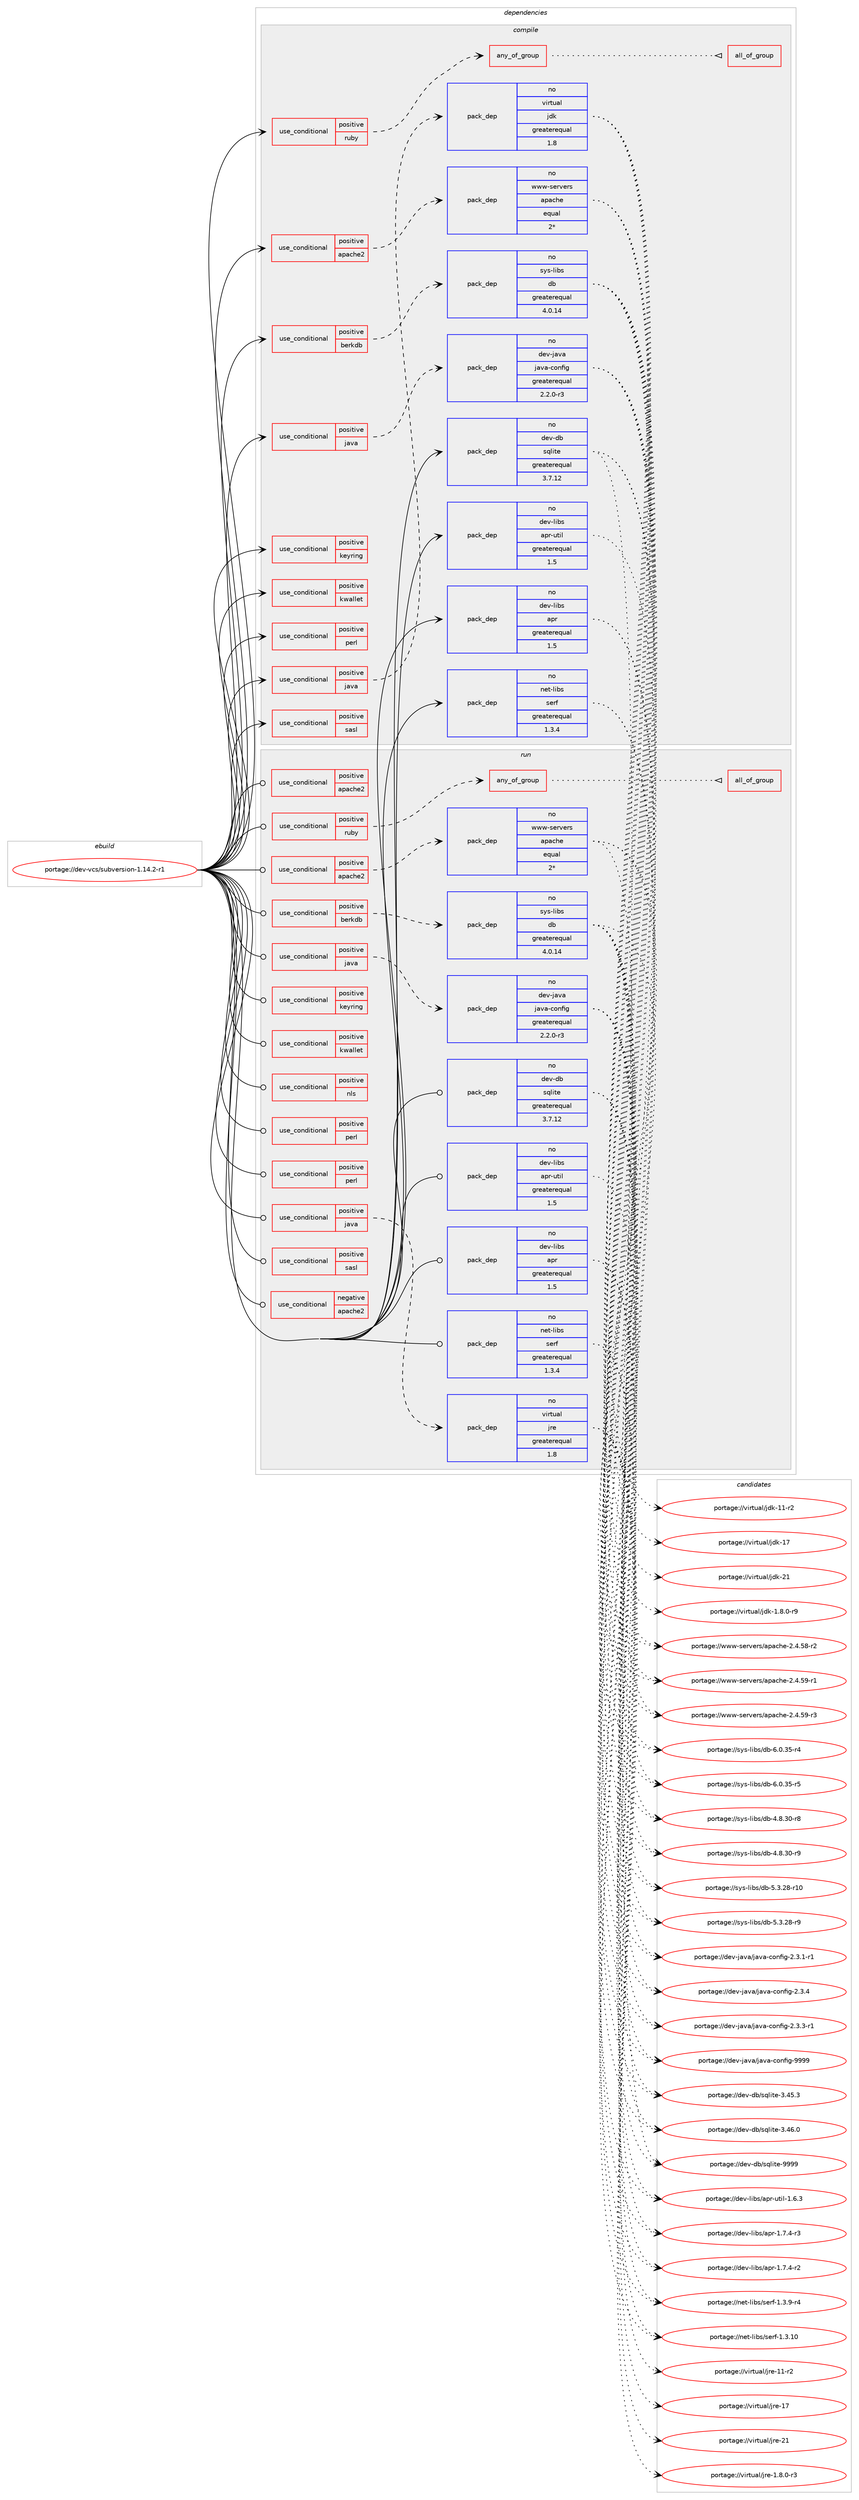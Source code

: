 digraph prolog {

# *************
# Graph options
# *************

newrank=true;
concentrate=true;
compound=true;
graph [rankdir=LR,fontname=Helvetica,fontsize=10,ranksep=1.5];#, ranksep=2.5, nodesep=0.2];
edge  [arrowhead=vee];
node  [fontname=Helvetica,fontsize=10];

# **********
# The ebuild
# **********

subgraph cluster_leftcol {
color=gray;
rank=same;
label=<<i>ebuild</i>>;
id [label="portage://dev-vcs/subversion-1.14.2-r1", color=red, width=4, href="../dev-vcs/subversion-1.14.2-r1.svg"];
}

# ****************
# The dependencies
# ****************

subgraph cluster_midcol {
color=gray;
label=<<i>dependencies</i>>;
subgraph cluster_compile {
fillcolor="#eeeeee";
style=filled;
label=<<i>compile</i>>;
subgraph cond61207 {
dependency113674 [label=<<TABLE BORDER="0" CELLBORDER="1" CELLSPACING="0" CELLPADDING="4"><TR><TD ROWSPAN="3" CELLPADDING="10">use_conditional</TD></TR><TR><TD>positive</TD></TR><TR><TD>apache2</TD></TR></TABLE>>, shape=none, color=red];
subgraph pack51023 {
dependency113675 [label=<<TABLE BORDER="0" CELLBORDER="1" CELLSPACING="0" CELLPADDING="4" WIDTH="220"><TR><TD ROWSPAN="6" CELLPADDING="30">pack_dep</TD></TR><TR><TD WIDTH="110">no</TD></TR><TR><TD>www-servers</TD></TR><TR><TD>apache</TD></TR><TR><TD>equal</TD></TR><TR><TD>2*</TD></TR></TABLE>>, shape=none, color=blue];
}
dependency113674:e -> dependency113675:w [weight=20,style="dashed",arrowhead="vee"];
}
id:e -> dependency113674:w [weight=20,style="solid",arrowhead="vee"];
subgraph cond61208 {
dependency113676 [label=<<TABLE BORDER="0" CELLBORDER="1" CELLSPACING="0" CELLPADDING="4"><TR><TD ROWSPAN="3" CELLPADDING="10">use_conditional</TD></TR><TR><TD>positive</TD></TR><TR><TD>berkdb</TD></TR></TABLE>>, shape=none, color=red];
subgraph pack51024 {
dependency113677 [label=<<TABLE BORDER="0" CELLBORDER="1" CELLSPACING="0" CELLPADDING="4" WIDTH="220"><TR><TD ROWSPAN="6" CELLPADDING="30">pack_dep</TD></TR><TR><TD WIDTH="110">no</TD></TR><TR><TD>sys-libs</TD></TR><TR><TD>db</TD></TR><TR><TD>greaterequal</TD></TR><TR><TD>4.0.14</TD></TR></TABLE>>, shape=none, color=blue];
}
dependency113676:e -> dependency113677:w [weight=20,style="dashed",arrowhead="vee"];
}
id:e -> dependency113676:w [weight=20,style="solid",arrowhead="vee"];
subgraph cond61209 {
dependency113678 [label=<<TABLE BORDER="0" CELLBORDER="1" CELLSPACING="0" CELLPADDING="4"><TR><TD ROWSPAN="3" CELLPADDING="10">use_conditional</TD></TR><TR><TD>positive</TD></TR><TR><TD>java</TD></TR></TABLE>>, shape=none, color=red];
subgraph pack51025 {
dependency113679 [label=<<TABLE BORDER="0" CELLBORDER="1" CELLSPACING="0" CELLPADDING="4" WIDTH="220"><TR><TD ROWSPAN="6" CELLPADDING="30">pack_dep</TD></TR><TR><TD WIDTH="110">no</TD></TR><TR><TD>dev-java</TD></TR><TR><TD>java-config</TD></TR><TR><TD>greaterequal</TD></TR><TR><TD>2.2.0-r3</TD></TR></TABLE>>, shape=none, color=blue];
}
dependency113678:e -> dependency113679:w [weight=20,style="dashed",arrowhead="vee"];
}
id:e -> dependency113678:w [weight=20,style="solid",arrowhead="vee"];
subgraph cond61210 {
dependency113680 [label=<<TABLE BORDER="0" CELLBORDER="1" CELLSPACING="0" CELLPADDING="4"><TR><TD ROWSPAN="3" CELLPADDING="10">use_conditional</TD></TR><TR><TD>positive</TD></TR><TR><TD>java</TD></TR></TABLE>>, shape=none, color=red];
subgraph pack51026 {
dependency113681 [label=<<TABLE BORDER="0" CELLBORDER="1" CELLSPACING="0" CELLPADDING="4" WIDTH="220"><TR><TD ROWSPAN="6" CELLPADDING="30">pack_dep</TD></TR><TR><TD WIDTH="110">no</TD></TR><TR><TD>virtual</TD></TR><TR><TD>jdk</TD></TR><TR><TD>greaterequal</TD></TR><TR><TD>1.8</TD></TR></TABLE>>, shape=none, color=blue];
}
dependency113680:e -> dependency113681:w [weight=20,style="dashed",arrowhead="vee"];
}
id:e -> dependency113680:w [weight=20,style="solid",arrowhead="vee"];
subgraph cond61211 {
dependency113682 [label=<<TABLE BORDER="0" CELLBORDER="1" CELLSPACING="0" CELLPADDING="4"><TR><TD ROWSPAN="3" CELLPADDING="10">use_conditional</TD></TR><TR><TD>positive</TD></TR><TR><TD>keyring</TD></TR></TABLE>>, shape=none, color=red];
# *** BEGIN UNKNOWN DEPENDENCY TYPE (TODO) ***
# dependency113682 -> package_dependency(portage://dev-vcs/subversion-1.14.2-r1,install,no,dev-libs,glib,none,[,,],[slot(2)],[])
# *** END UNKNOWN DEPENDENCY TYPE (TODO) ***

# *** BEGIN UNKNOWN DEPENDENCY TYPE (TODO) ***
# dependency113682 -> package_dependency(portage://dev-vcs/subversion-1.14.2-r1,install,no,app-crypt,libsecret,none,[,,],[],[])
# *** END UNKNOWN DEPENDENCY TYPE (TODO) ***

# *** BEGIN UNKNOWN DEPENDENCY TYPE (TODO) ***
# dependency113682 -> package_dependency(portage://dev-vcs/subversion-1.14.2-r1,install,no,sys-apps,dbus,none,[,,],[],[])
# *** END UNKNOWN DEPENDENCY TYPE (TODO) ***

}
id:e -> dependency113682:w [weight=20,style="solid",arrowhead="vee"];
subgraph cond61212 {
dependency113683 [label=<<TABLE BORDER="0" CELLBORDER="1" CELLSPACING="0" CELLPADDING="4"><TR><TD ROWSPAN="3" CELLPADDING="10">use_conditional</TD></TR><TR><TD>positive</TD></TR><TR><TD>kwallet</TD></TR></TABLE>>, shape=none, color=red];
# *** BEGIN UNKNOWN DEPENDENCY TYPE (TODO) ***
# dependency113683 -> package_dependency(portage://dev-vcs/subversion-1.14.2-r1,install,no,dev-qt,qtcore,none,[,,],[slot(5)],[])
# *** END UNKNOWN DEPENDENCY TYPE (TODO) ***

# *** BEGIN UNKNOWN DEPENDENCY TYPE (TODO) ***
# dependency113683 -> package_dependency(portage://dev-vcs/subversion-1.14.2-r1,install,no,dev-qt,qtdbus,none,[,,],[slot(5)],[])
# *** END UNKNOWN DEPENDENCY TYPE (TODO) ***

# *** BEGIN UNKNOWN DEPENDENCY TYPE (TODO) ***
# dependency113683 -> package_dependency(portage://dev-vcs/subversion-1.14.2-r1,install,no,dev-qt,qtgui,none,[,,],[slot(5)],[])
# *** END UNKNOWN DEPENDENCY TYPE (TODO) ***

# *** BEGIN UNKNOWN DEPENDENCY TYPE (TODO) ***
# dependency113683 -> package_dependency(portage://dev-vcs/subversion-1.14.2-r1,install,no,kde-frameworks,kcoreaddons,none,[,,],[slot(5)],[])
# *** END UNKNOWN DEPENDENCY TYPE (TODO) ***

# *** BEGIN UNKNOWN DEPENDENCY TYPE (TODO) ***
# dependency113683 -> package_dependency(portage://dev-vcs/subversion-1.14.2-r1,install,no,kde-frameworks,ki18n,none,[,,],[slot(5)],[])
# *** END UNKNOWN DEPENDENCY TYPE (TODO) ***

# *** BEGIN UNKNOWN DEPENDENCY TYPE (TODO) ***
# dependency113683 -> package_dependency(portage://dev-vcs/subversion-1.14.2-r1,install,no,kde-frameworks,kwallet,none,[,,],[slot(5)],[])
# *** END UNKNOWN DEPENDENCY TYPE (TODO) ***

# *** BEGIN UNKNOWN DEPENDENCY TYPE (TODO) ***
# dependency113683 -> package_dependency(portage://dev-vcs/subversion-1.14.2-r1,install,no,sys-apps,dbus,none,[,,],[],[])
# *** END UNKNOWN DEPENDENCY TYPE (TODO) ***

}
id:e -> dependency113683:w [weight=20,style="solid",arrowhead="vee"];
subgraph cond61213 {
dependency113684 [label=<<TABLE BORDER="0" CELLBORDER="1" CELLSPACING="0" CELLPADDING="4"><TR><TD ROWSPAN="3" CELLPADDING="10">use_conditional</TD></TR><TR><TD>positive</TD></TR><TR><TD>perl</TD></TR></TABLE>>, shape=none, color=red];
# *** BEGIN UNKNOWN DEPENDENCY TYPE (TODO) ***
# dependency113684 -> package_dependency(portage://dev-vcs/subversion-1.14.2-r1,install,no,dev-lang,perl,none,[,,],any_same_slot,[])
# *** END UNKNOWN DEPENDENCY TYPE (TODO) ***

}
id:e -> dependency113684:w [weight=20,style="solid",arrowhead="vee"];
subgraph cond61214 {
dependency113685 [label=<<TABLE BORDER="0" CELLBORDER="1" CELLSPACING="0" CELLPADDING="4"><TR><TD ROWSPAN="3" CELLPADDING="10">use_conditional</TD></TR><TR><TD>positive</TD></TR><TR><TD>ruby</TD></TR></TABLE>>, shape=none, color=red];
subgraph any1298 {
dependency113686 [label=<<TABLE BORDER="0" CELLBORDER="1" CELLSPACING="0" CELLPADDING="4"><TR><TD CELLPADDING="10">any_of_group</TD></TR></TABLE>>, shape=none, color=red];subgraph all149 {
dependency113687 [label=<<TABLE BORDER="0" CELLBORDER="1" CELLSPACING="0" CELLPADDING="4"><TR><TD CELLPADDING="10">all_of_group</TD></TR></TABLE>>, shape=none, color=red];# *** BEGIN UNKNOWN DEPENDENCY TYPE (TODO) ***
# dependency113687 -> package_dependency(portage://dev-vcs/subversion-1.14.2-r1,install,no,dev-lang,ruby,none,[,,],[slot(3.1)],[])
# *** END UNKNOWN DEPENDENCY TYPE (TODO) ***

# *** BEGIN UNKNOWN DEPENDENCY TYPE (TODO) ***
# dependency113687 -> package_dependency(portage://dev-vcs/subversion-1.14.2-r1,install,no,virtual,rubygems,none,[,,],[],[use(enable(ruby_targets_ruby31),negative)])
# *** END UNKNOWN DEPENDENCY TYPE (TODO) ***

}
dependency113686:e -> dependency113687:w [weight=20,style="dotted",arrowhead="oinv"];
}
dependency113685:e -> dependency113686:w [weight=20,style="dashed",arrowhead="vee"];
}
id:e -> dependency113685:w [weight=20,style="solid",arrowhead="vee"];
subgraph cond61215 {
dependency113688 [label=<<TABLE BORDER="0" CELLBORDER="1" CELLSPACING="0" CELLPADDING="4"><TR><TD ROWSPAN="3" CELLPADDING="10">use_conditional</TD></TR><TR><TD>positive</TD></TR><TR><TD>sasl</TD></TR></TABLE>>, shape=none, color=red];
# *** BEGIN UNKNOWN DEPENDENCY TYPE (TODO) ***
# dependency113688 -> package_dependency(portage://dev-vcs/subversion-1.14.2-r1,install,no,dev-libs,cyrus-sasl,none,[,,],[],[])
# *** END UNKNOWN DEPENDENCY TYPE (TODO) ***

}
id:e -> dependency113688:w [weight=20,style="solid",arrowhead="vee"];
# *** BEGIN UNKNOWN DEPENDENCY TYPE (TODO) ***
# id -> package_dependency(portage://dev-vcs/subversion-1.14.2-r1,install,no,app-arch,bzip2,none,[,,],[],[])
# *** END UNKNOWN DEPENDENCY TYPE (TODO) ***

# *** BEGIN UNKNOWN DEPENDENCY TYPE (TODO) ***
# id -> package_dependency(portage://dev-vcs/subversion-1.14.2-r1,install,no,app-arch,lz4,none,[,,],[],[])
# *** END UNKNOWN DEPENDENCY TYPE (TODO) ***

subgraph pack51027 {
dependency113689 [label=<<TABLE BORDER="0" CELLBORDER="1" CELLSPACING="0" CELLPADDING="4" WIDTH="220"><TR><TD ROWSPAN="6" CELLPADDING="30">pack_dep</TD></TR><TR><TD WIDTH="110">no</TD></TR><TR><TD>dev-db</TD></TR><TR><TD>sqlite</TD></TR><TR><TD>greaterequal</TD></TR><TR><TD>3.7.12</TD></TR></TABLE>>, shape=none, color=blue];
}
id:e -> dependency113689:w [weight=20,style="solid",arrowhead="vee"];
subgraph pack51028 {
dependency113690 [label=<<TABLE BORDER="0" CELLBORDER="1" CELLSPACING="0" CELLPADDING="4" WIDTH="220"><TR><TD ROWSPAN="6" CELLPADDING="30">pack_dep</TD></TR><TR><TD WIDTH="110">no</TD></TR><TR><TD>dev-libs</TD></TR><TR><TD>apr</TD></TR><TR><TD>greaterequal</TD></TR><TR><TD>1.5</TD></TR></TABLE>>, shape=none, color=blue];
}
id:e -> dependency113690:w [weight=20,style="solid",arrowhead="vee"];
subgraph pack51029 {
dependency113691 [label=<<TABLE BORDER="0" CELLBORDER="1" CELLSPACING="0" CELLPADDING="4" WIDTH="220"><TR><TD ROWSPAN="6" CELLPADDING="30">pack_dep</TD></TR><TR><TD WIDTH="110">no</TD></TR><TR><TD>dev-libs</TD></TR><TR><TD>apr-util</TD></TR><TR><TD>greaterequal</TD></TR><TR><TD>1.5</TD></TR></TABLE>>, shape=none, color=blue];
}
id:e -> dependency113691:w [weight=20,style="solid",arrowhead="vee"];
# *** BEGIN UNKNOWN DEPENDENCY TYPE (TODO) ***
# id -> package_dependency(portage://dev-vcs/subversion-1.14.2-r1,install,no,dev-libs,expat,none,[,,],[],[])
# *** END UNKNOWN DEPENDENCY TYPE (TODO) ***

# *** BEGIN UNKNOWN DEPENDENCY TYPE (TODO) ***
# id -> package_dependency(portage://dev-vcs/subversion-1.14.2-r1,install,no,dev-libs,libutf8proc,none,[,,],any_same_slot,[])
# *** END UNKNOWN DEPENDENCY TYPE (TODO) ***

subgraph pack51030 {
dependency113692 [label=<<TABLE BORDER="0" CELLBORDER="1" CELLSPACING="0" CELLPADDING="4" WIDTH="220"><TR><TD ROWSPAN="6" CELLPADDING="30">pack_dep</TD></TR><TR><TD WIDTH="110">no</TD></TR><TR><TD>net-libs</TD></TR><TR><TD>serf</TD></TR><TR><TD>greaterequal</TD></TR><TR><TD>1.3.4</TD></TR></TABLE>>, shape=none, color=blue];
}
id:e -> dependency113692:w [weight=20,style="solid",arrowhead="vee"];
# *** BEGIN UNKNOWN DEPENDENCY TYPE (TODO) ***
# id -> package_dependency(portage://dev-vcs/subversion-1.14.2-r1,install,no,sys-apps,file,none,[,,],[],[])
# *** END UNKNOWN DEPENDENCY TYPE (TODO) ***

# *** BEGIN UNKNOWN DEPENDENCY TYPE (TODO) ***
# id -> package_dependency(portage://dev-vcs/subversion-1.14.2-r1,install,no,sys-libs,zlib,none,[,,],[],[])
# *** END UNKNOWN DEPENDENCY TYPE (TODO) ***

}
subgraph cluster_compileandrun {
fillcolor="#eeeeee";
style=filled;
label=<<i>compile and run</i>>;
}
subgraph cluster_run {
fillcolor="#eeeeee";
style=filled;
label=<<i>run</i>>;
subgraph cond61216 {
dependency113693 [label=<<TABLE BORDER="0" CELLBORDER="1" CELLSPACING="0" CELLPADDING="4"><TR><TD ROWSPAN="3" CELLPADDING="10">use_conditional</TD></TR><TR><TD>negative</TD></TR><TR><TD>apache2</TD></TR></TABLE>>, shape=none, color=red];
# *** BEGIN UNKNOWN DEPENDENCY TYPE (TODO) ***
# dependency113693 -> package_dependency(portage://dev-vcs/subversion-1.14.2-r1,run,no,acct-group,svnusers,none,[,,],[],[])
# *** END UNKNOWN DEPENDENCY TYPE (TODO) ***

# *** BEGIN UNKNOWN DEPENDENCY TYPE (TODO) ***
# dependency113693 -> package_dependency(portage://dev-vcs/subversion-1.14.2-r1,run,no,acct-user,svn,none,[,,],[],[])
# *** END UNKNOWN DEPENDENCY TYPE (TODO) ***

}
id:e -> dependency113693:w [weight=20,style="solid",arrowhead="odot"];
subgraph cond61217 {
dependency113694 [label=<<TABLE BORDER="0" CELLBORDER="1" CELLSPACING="0" CELLPADDING="4"><TR><TD ROWSPAN="3" CELLPADDING="10">use_conditional</TD></TR><TR><TD>positive</TD></TR><TR><TD>apache2</TD></TR></TABLE>>, shape=none, color=red];
# *** BEGIN UNKNOWN DEPENDENCY TYPE (TODO) ***
# dependency113694 -> package_dependency(portage://dev-vcs/subversion-1.14.2-r1,run,no,acct-group,apache,none,[,,],[],[])
# *** END UNKNOWN DEPENDENCY TYPE (TODO) ***

# *** BEGIN UNKNOWN DEPENDENCY TYPE (TODO) ***
# dependency113694 -> package_dependency(portage://dev-vcs/subversion-1.14.2-r1,run,no,acct-user,apache,none,[,,],[],[])
# *** END UNKNOWN DEPENDENCY TYPE (TODO) ***

# *** BEGIN UNKNOWN DEPENDENCY TYPE (TODO) ***
# dependency113694 -> package_dependency(portage://dev-vcs/subversion-1.14.2-r1,run,no,www-servers,apache,none,[,,],[],[use(enable(apache2_modules_dav),none)])
# *** END UNKNOWN DEPENDENCY TYPE (TODO) ***

}
id:e -> dependency113694:w [weight=20,style="solid",arrowhead="odot"];
subgraph cond61218 {
dependency113695 [label=<<TABLE BORDER="0" CELLBORDER="1" CELLSPACING="0" CELLPADDING="4"><TR><TD ROWSPAN="3" CELLPADDING="10">use_conditional</TD></TR><TR><TD>positive</TD></TR><TR><TD>apache2</TD></TR></TABLE>>, shape=none, color=red];
subgraph pack51031 {
dependency113696 [label=<<TABLE BORDER="0" CELLBORDER="1" CELLSPACING="0" CELLPADDING="4" WIDTH="220"><TR><TD ROWSPAN="6" CELLPADDING="30">pack_dep</TD></TR><TR><TD WIDTH="110">no</TD></TR><TR><TD>www-servers</TD></TR><TR><TD>apache</TD></TR><TR><TD>equal</TD></TR><TR><TD>2*</TD></TR></TABLE>>, shape=none, color=blue];
}
dependency113695:e -> dependency113696:w [weight=20,style="dashed",arrowhead="vee"];
}
id:e -> dependency113695:w [weight=20,style="solid",arrowhead="odot"];
subgraph cond61219 {
dependency113697 [label=<<TABLE BORDER="0" CELLBORDER="1" CELLSPACING="0" CELLPADDING="4"><TR><TD ROWSPAN="3" CELLPADDING="10">use_conditional</TD></TR><TR><TD>positive</TD></TR><TR><TD>berkdb</TD></TR></TABLE>>, shape=none, color=red];
subgraph pack51032 {
dependency113698 [label=<<TABLE BORDER="0" CELLBORDER="1" CELLSPACING="0" CELLPADDING="4" WIDTH="220"><TR><TD ROWSPAN="6" CELLPADDING="30">pack_dep</TD></TR><TR><TD WIDTH="110">no</TD></TR><TR><TD>sys-libs</TD></TR><TR><TD>db</TD></TR><TR><TD>greaterequal</TD></TR><TR><TD>4.0.14</TD></TR></TABLE>>, shape=none, color=blue];
}
dependency113697:e -> dependency113698:w [weight=20,style="dashed",arrowhead="vee"];
}
id:e -> dependency113697:w [weight=20,style="solid",arrowhead="odot"];
subgraph cond61220 {
dependency113699 [label=<<TABLE BORDER="0" CELLBORDER="1" CELLSPACING="0" CELLPADDING="4"><TR><TD ROWSPAN="3" CELLPADDING="10">use_conditional</TD></TR><TR><TD>positive</TD></TR><TR><TD>java</TD></TR></TABLE>>, shape=none, color=red];
subgraph pack51033 {
dependency113700 [label=<<TABLE BORDER="0" CELLBORDER="1" CELLSPACING="0" CELLPADDING="4" WIDTH="220"><TR><TD ROWSPAN="6" CELLPADDING="30">pack_dep</TD></TR><TR><TD WIDTH="110">no</TD></TR><TR><TD>dev-java</TD></TR><TR><TD>java-config</TD></TR><TR><TD>greaterequal</TD></TR><TR><TD>2.2.0-r3</TD></TR></TABLE>>, shape=none, color=blue];
}
dependency113699:e -> dependency113700:w [weight=20,style="dashed",arrowhead="vee"];
}
id:e -> dependency113699:w [weight=20,style="solid",arrowhead="odot"];
subgraph cond61221 {
dependency113701 [label=<<TABLE BORDER="0" CELLBORDER="1" CELLSPACING="0" CELLPADDING="4"><TR><TD ROWSPAN="3" CELLPADDING="10">use_conditional</TD></TR><TR><TD>positive</TD></TR><TR><TD>java</TD></TR></TABLE>>, shape=none, color=red];
subgraph pack51034 {
dependency113702 [label=<<TABLE BORDER="0" CELLBORDER="1" CELLSPACING="0" CELLPADDING="4" WIDTH="220"><TR><TD ROWSPAN="6" CELLPADDING="30">pack_dep</TD></TR><TR><TD WIDTH="110">no</TD></TR><TR><TD>virtual</TD></TR><TR><TD>jre</TD></TR><TR><TD>greaterequal</TD></TR><TR><TD>1.8</TD></TR></TABLE>>, shape=none, color=blue];
}
dependency113701:e -> dependency113702:w [weight=20,style="dashed",arrowhead="vee"];
}
id:e -> dependency113701:w [weight=20,style="solid",arrowhead="odot"];
subgraph cond61222 {
dependency113703 [label=<<TABLE BORDER="0" CELLBORDER="1" CELLSPACING="0" CELLPADDING="4"><TR><TD ROWSPAN="3" CELLPADDING="10">use_conditional</TD></TR><TR><TD>positive</TD></TR><TR><TD>keyring</TD></TR></TABLE>>, shape=none, color=red];
# *** BEGIN UNKNOWN DEPENDENCY TYPE (TODO) ***
# dependency113703 -> package_dependency(portage://dev-vcs/subversion-1.14.2-r1,run,no,dev-libs,glib,none,[,,],[slot(2)],[])
# *** END UNKNOWN DEPENDENCY TYPE (TODO) ***

# *** BEGIN UNKNOWN DEPENDENCY TYPE (TODO) ***
# dependency113703 -> package_dependency(portage://dev-vcs/subversion-1.14.2-r1,run,no,app-crypt,libsecret,none,[,,],[],[])
# *** END UNKNOWN DEPENDENCY TYPE (TODO) ***

# *** BEGIN UNKNOWN DEPENDENCY TYPE (TODO) ***
# dependency113703 -> package_dependency(portage://dev-vcs/subversion-1.14.2-r1,run,no,sys-apps,dbus,none,[,,],[],[])
# *** END UNKNOWN DEPENDENCY TYPE (TODO) ***

}
id:e -> dependency113703:w [weight=20,style="solid",arrowhead="odot"];
subgraph cond61223 {
dependency113704 [label=<<TABLE BORDER="0" CELLBORDER="1" CELLSPACING="0" CELLPADDING="4"><TR><TD ROWSPAN="3" CELLPADDING="10">use_conditional</TD></TR><TR><TD>positive</TD></TR><TR><TD>kwallet</TD></TR></TABLE>>, shape=none, color=red];
# *** BEGIN UNKNOWN DEPENDENCY TYPE (TODO) ***
# dependency113704 -> package_dependency(portage://dev-vcs/subversion-1.14.2-r1,run,no,dev-qt,qtcore,none,[,,],[slot(5)],[])
# *** END UNKNOWN DEPENDENCY TYPE (TODO) ***

# *** BEGIN UNKNOWN DEPENDENCY TYPE (TODO) ***
# dependency113704 -> package_dependency(portage://dev-vcs/subversion-1.14.2-r1,run,no,dev-qt,qtdbus,none,[,,],[slot(5)],[])
# *** END UNKNOWN DEPENDENCY TYPE (TODO) ***

# *** BEGIN UNKNOWN DEPENDENCY TYPE (TODO) ***
# dependency113704 -> package_dependency(portage://dev-vcs/subversion-1.14.2-r1,run,no,dev-qt,qtgui,none,[,,],[slot(5)],[])
# *** END UNKNOWN DEPENDENCY TYPE (TODO) ***

# *** BEGIN UNKNOWN DEPENDENCY TYPE (TODO) ***
# dependency113704 -> package_dependency(portage://dev-vcs/subversion-1.14.2-r1,run,no,kde-frameworks,kcoreaddons,none,[,,],[slot(5)],[])
# *** END UNKNOWN DEPENDENCY TYPE (TODO) ***

# *** BEGIN UNKNOWN DEPENDENCY TYPE (TODO) ***
# dependency113704 -> package_dependency(portage://dev-vcs/subversion-1.14.2-r1,run,no,kde-frameworks,ki18n,none,[,,],[slot(5)],[])
# *** END UNKNOWN DEPENDENCY TYPE (TODO) ***

# *** BEGIN UNKNOWN DEPENDENCY TYPE (TODO) ***
# dependency113704 -> package_dependency(portage://dev-vcs/subversion-1.14.2-r1,run,no,kde-frameworks,kwallet,none,[,,],[slot(5)],[])
# *** END UNKNOWN DEPENDENCY TYPE (TODO) ***

# *** BEGIN UNKNOWN DEPENDENCY TYPE (TODO) ***
# dependency113704 -> package_dependency(portage://dev-vcs/subversion-1.14.2-r1,run,no,sys-apps,dbus,none,[,,],[],[])
# *** END UNKNOWN DEPENDENCY TYPE (TODO) ***

}
id:e -> dependency113704:w [weight=20,style="solid",arrowhead="odot"];
subgraph cond61224 {
dependency113705 [label=<<TABLE BORDER="0" CELLBORDER="1" CELLSPACING="0" CELLPADDING="4"><TR><TD ROWSPAN="3" CELLPADDING="10">use_conditional</TD></TR><TR><TD>positive</TD></TR><TR><TD>nls</TD></TR></TABLE>>, shape=none, color=red];
# *** BEGIN UNKNOWN DEPENDENCY TYPE (TODO) ***
# dependency113705 -> package_dependency(portage://dev-vcs/subversion-1.14.2-r1,run,no,virtual,libintl,none,[,,],[],[])
# *** END UNKNOWN DEPENDENCY TYPE (TODO) ***

}
id:e -> dependency113705:w [weight=20,style="solid",arrowhead="odot"];
subgraph cond61225 {
dependency113706 [label=<<TABLE BORDER="0" CELLBORDER="1" CELLSPACING="0" CELLPADDING="4"><TR><TD ROWSPAN="3" CELLPADDING="10">use_conditional</TD></TR><TR><TD>positive</TD></TR><TR><TD>perl</TD></TR></TABLE>>, shape=none, color=red];
# *** BEGIN UNKNOWN DEPENDENCY TYPE (TODO) ***
# dependency113706 -> package_dependency(portage://dev-vcs/subversion-1.14.2-r1,run,no,dev-lang,perl,none,[,,],any_same_slot,[])
# *** END UNKNOWN DEPENDENCY TYPE (TODO) ***

}
id:e -> dependency113706:w [weight=20,style="solid",arrowhead="odot"];
subgraph cond61226 {
dependency113707 [label=<<TABLE BORDER="0" CELLBORDER="1" CELLSPACING="0" CELLPADDING="4"><TR><TD ROWSPAN="3" CELLPADDING="10">use_conditional</TD></TR><TR><TD>positive</TD></TR><TR><TD>perl</TD></TR></TABLE>>, shape=none, color=red];
# *** BEGIN UNKNOWN DEPENDENCY TYPE (TODO) ***
# dependency113707 -> package_dependency(portage://dev-vcs/subversion-1.14.2-r1,run,no,dev-perl,URI,none,[,,],[],[])
# *** END UNKNOWN DEPENDENCY TYPE (TODO) ***

}
id:e -> dependency113707:w [weight=20,style="solid",arrowhead="odot"];
subgraph cond61227 {
dependency113708 [label=<<TABLE BORDER="0" CELLBORDER="1" CELLSPACING="0" CELLPADDING="4"><TR><TD ROWSPAN="3" CELLPADDING="10">use_conditional</TD></TR><TR><TD>positive</TD></TR><TR><TD>ruby</TD></TR></TABLE>>, shape=none, color=red];
subgraph any1299 {
dependency113709 [label=<<TABLE BORDER="0" CELLBORDER="1" CELLSPACING="0" CELLPADDING="4"><TR><TD CELLPADDING="10">any_of_group</TD></TR></TABLE>>, shape=none, color=red];subgraph all150 {
dependency113710 [label=<<TABLE BORDER="0" CELLBORDER="1" CELLSPACING="0" CELLPADDING="4"><TR><TD CELLPADDING="10">all_of_group</TD></TR></TABLE>>, shape=none, color=red];# *** BEGIN UNKNOWN DEPENDENCY TYPE (TODO) ***
# dependency113710 -> package_dependency(portage://dev-vcs/subversion-1.14.2-r1,run,no,dev-lang,ruby,none,[,,],[slot(3.1)],[])
# *** END UNKNOWN DEPENDENCY TYPE (TODO) ***

# *** BEGIN UNKNOWN DEPENDENCY TYPE (TODO) ***
# dependency113710 -> package_dependency(portage://dev-vcs/subversion-1.14.2-r1,run,no,virtual,rubygems,none,[,,],[],[use(enable(ruby_targets_ruby31),negative)])
# *** END UNKNOWN DEPENDENCY TYPE (TODO) ***

}
dependency113709:e -> dependency113710:w [weight=20,style="dotted",arrowhead="oinv"];
}
dependency113708:e -> dependency113709:w [weight=20,style="dashed",arrowhead="vee"];
}
id:e -> dependency113708:w [weight=20,style="solid",arrowhead="odot"];
subgraph cond61228 {
dependency113711 [label=<<TABLE BORDER="0" CELLBORDER="1" CELLSPACING="0" CELLPADDING="4"><TR><TD ROWSPAN="3" CELLPADDING="10">use_conditional</TD></TR><TR><TD>positive</TD></TR><TR><TD>sasl</TD></TR></TABLE>>, shape=none, color=red];
# *** BEGIN UNKNOWN DEPENDENCY TYPE (TODO) ***
# dependency113711 -> package_dependency(portage://dev-vcs/subversion-1.14.2-r1,run,no,dev-libs,cyrus-sasl,none,[,,],[],[])
# *** END UNKNOWN DEPENDENCY TYPE (TODO) ***

}
id:e -> dependency113711:w [weight=20,style="solid",arrowhead="odot"];
# *** BEGIN UNKNOWN DEPENDENCY TYPE (TODO) ***
# id -> package_dependency(portage://dev-vcs/subversion-1.14.2-r1,run,no,app-arch,bzip2,none,[,,],[],[])
# *** END UNKNOWN DEPENDENCY TYPE (TODO) ***

# *** BEGIN UNKNOWN DEPENDENCY TYPE (TODO) ***
# id -> package_dependency(portage://dev-vcs/subversion-1.14.2-r1,run,no,app-arch,lz4,none,[,,],[],[])
# *** END UNKNOWN DEPENDENCY TYPE (TODO) ***

subgraph pack51035 {
dependency113712 [label=<<TABLE BORDER="0" CELLBORDER="1" CELLSPACING="0" CELLPADDING="4" WIDTH="220"><TR><TD ROWSPAN="6" CELLPADDING="30">pack_dep</TD></TR><TR><TD WIDTH="110">no</TD></TR><TR><TD>dev-db</TD></TR><TR><TD>sqlite</TD></TR><TR><TD>greaterequal</TD></TR><TR><TD>3.7.12</TD></TR></TABLE>>, shape=none, color=blue];
}
id:e -> dependency113712:w [weight=20,style="solid",arrowhead="odot"];
subgraph pack51036 {
dependency113713 [label=<<TABLE BORDER="0" CELLBORDER="1" CELLSPACING="0" CELLPADDING="4" WIDTH="220"><TR><TD ROWSPAN="6" CELLPADDING="30">pack_dep</TD></TR><TR><TD WIDTH="110">no</TD></TR><TR><TD>dev-libs</TD></TR><TR><TD>apr</TD></TR><TR><TD>greaterequal</TD></TR><TR><TD>1.5</TD></TR></TABLE>>, shape=none, color=blue];
}
id:e -> dependency113713:w [weight=20,style="solid",arrowhead="odot"];
subgraph pack51037 {
dependency113714 [label=<<TABLE BORDER="0" CELLBORDER="1" CELLSPACING="0" CELLPADDING="4" WIDTH="220"><TR><TD ROWSPAN="6" CELLPADDING="30">pack_dep</TD></TR><TR><TD WIDTH="110">no</TD></TR><TR><TD>dev-libs</TD></TR><TR><TD>apr-util</TD></TR><TR><TD>greaterequal</TD></TR><TR><TD>1.5</TD></TR></TABLE>>, shape=none, color=blue];
}
id:e -> dependency113714:w [weight=20,style="solid",arrowhead="odot"];
# *** BEGIN UNKNOWN DEPENDENCY TYPE (TODO) ***
# id -> package_dependency(portage://dev-vcs/subversion-1.14.2-r1,run,no,dev-libs,expat,none,[,,],[],[])
# *** END UNKNOWN DEPENDENCY TYPE (TODO) ***

# *** BEGIN UNKNOWN DEPENDENCY TYPE (TODO) ***
# id -> package_dependency(portage://dev-vcs/subversion-1.14.2-r1,run,no,dev-libs,libutf8proc,none,[,,],any_same_slot,[])
# *** END UNKNOWN DEPENDENCY TYPE (TODO) ***

subgraph pack51038 {
dependency113715 [label=<<TABLE BORDER="0" CELLBORDER="1" CELLSPACING="0" CELLPADDING="4" WIDTH="220"><TR><TD ROWSPAN="6" CELLPADDING="30">pack_dep</TD></TR><TR><TD WIDTH="110">no</TD></TR><TR><TD>net-libs</TD></TR><TR><TD>serf</TD></TR><TR><TD>greaterequal</TD></TR><TR><TD>1.3.4</TD></TR></TABLE>>, shape=none, color=blue];
}
id:e -> dependency113715:w [weight=20,style="solid",arrowhead="odot"];
# *** BEGIN UNKNOWN DEPENDENCY TYPE (TODO) ***
# id -> package_dependency(portage://dev-vcs/subversion-1.14.2-r1,run,no,sys-apps,file,none,[,,],[],[])
# *** END UNKNOWN DEPENDENCY TYPE (TODO) ***

# *** BEGIN UNKNOWN DEPENDENCY TYPE (TODO) ***
# id -> package_dependency(portage://dev-vcs/subversion-1.14.2-r1,run,no,sys-libs,zlib,none,[,,],[],[])
# *** END UNKNOWN DEPENDENCY TYPE (TODO) ***

}
}

# **************
# The candidates
# **************

subgraph cluster_choices {
rank=same;
color=gray;
label=<<i>candidates</i>>;

subgraph choice51023 {
color=black;
nodesep=1;
choice1191191194511510111411810111411547971129799104101455046524653564511450 [label="portage://www-servers/apache-2.4.58-r2", color=red, width=4,href="../www-servers/apache-2.4.58-r2.svg"];
choice1191191194511510111411810111411547971129799104101455046524653574511449 [label="portage://www-servers/apache-2.4.59-r1", color=red, width=4,href="../www-servers/apache-2.4.59-r1.svg"];
choice1191191194511510111411810111411547971129799104101455046524653574511451 [label="portage://www-servers/apache-2.4.59-r3", color=red, width=4,href="../www-servers/apache-2.4.59-r3.svg"];
dependency113675:e -> choice1191191194511510111411810111411547971129799104101455046524653564511450:w [style=dotted,weight="100"];
dependency113675:e -> choice1191191194511510111411810111411547971129799104101455046524653574511449:w [style=dotted,weight="100"];
dependency113675:e -> choice1191191194511510111411810111411547971129799104101455046524653574511451:w [style=dotted,weight="100"];
}
subgraph choice51024 {
color=black;
nodesep=1;
choice11512111545108105981154710098455246564651484511456 [label="portage://sys-libs/db-4.8.30-r8", color=red, width=4,href="../sys-libs/db-4.8.30-r8.svg"];
choice11512111545108105981154710098455246564651484511457 [label="portage://sys-libs/db-4.8.30-r9", color=red, width=4,href="../sys-libs/db-4.8.30-r9.svg"];
choice1151211154510810598115471009845534651465056451144948 [label="portage://sys-libs/db-5.3.28-r10", color=red, width=4,href="../sys-libs/db-5.3.28-r10.svg"];
choice11512111545108105981154710098455346514650564511457 [label="portage://sys-libs/db-5.3.28-r9", color=red, width=4,href="../sys-libs/db-5.3.28-r9.svg"];
choice11512111545108105981154710098455446484651534511452 [label="portage://sys-libs/db-6.0.35-r4", color=red, width=4,href="../sys-libs/db-6.0.35-r4.svg"];
choice11512111545108105981154710098455446484651534511453 [label="portage://sys-libs/db-6.0.35-r5", color=red, width=4,href="../sys-libs/db-6.0.35-r5.svg"];
dependency113677:e -> choice11512111545108105981154710098455246564651484511456:w [style=dotted,weight="100"];
dependency113677:e -> choice11512111545108105981154710098455246564651484511457:w [style=dotted,weight="100"];
dependency113677:e -> choice1151211154510810598115471009845534651465056451144948:w [style=dotted,weight="100"];
dependency113677:e -> choice11512111545108105981154710098455346514650564511457:w [style=dotted,weight="100"];
dependency113677:e -> choice11512111545108105981154710098455446484651534511452:w [style=dotted,weight="100"];
dependency113677:e -> choice11512111545108105981154710098455446484651534511453:w [style=dotted,weight="100"];
}
subgraph choice51025 {
color=black;
nodesep=1;
choice10010111845106971189747106971189745991111101021051034550465146494511449 [label="portage://dev-java/java-config-2.3.1-r1", color=red, width=4,href="../dev-java/java-config-2.3.1-r1.svg"];
choice10010111845106971189747106971189745991111101021051034550465146514511449 [label="portage://dev-java/java-config-2.3.3-r1", color=red, width=4,href="../dev-java/java-config-2.3.3-r1.svg"];
choice1001011184510697118974710697118974599111110102105103455046514652 [label="portage://dev-java/java-config-2.3.4", color=red, width=4,href="../dev-java/java-config-2.3.4.svg"];
choice10010111845106971189747106971189745991111101021051034557575757 [label="portage://dev-java/java-config-9999", color=red, width=4,href="../dev-java/java-config-9999.svg"];
dependency113679:e -> choice10010111845106971189747106971189745991111101021051034550465146494511449:w [style=dotted,weight="100"];
dependency113679:e -> choice10010111845106971189747106971189745991111101021051034550465146514511449:w [style=dotted,weight="100"];
dependency113679:e -> choice1001011184510697118974710697118974599111110102105103455046514652:w [style=dotted,weight="100"];
dependency113679:e -> choice10010111845106971189747106971189745991111101021051034557575757:w [style=dotted,weight="100"];
}
subgraph choice51026 {
color=black;
nodesep=1;
choice11810511411611797108471061001074549465646484511457 [label="portage://virtual/jdk-1.8.0-r9", color=red, width=4,href="../virtual/jdk-1.8.0-r9.svg"];
choice11810511411611797108471061001074549494511450 [label="portage://virtual/jdk-11-r2", color=red, width=4,href="../virtual/jdk-11-r2.svg"];
choice1181051141161179710847106100107454955 [label="portage://virtual/jdk-17", color=red, width=4,href="../virtual/jdk-17.svg"];
choice1181051141161179710847106100107455049 [label="portage://virtual/jdk-21", color=red, width=4,href="../virtual/jdk-21.svg"];
dependency113681:e -> choice11810511411611797108471061001074549465646484511457:w [style=dotted,weight="100"];
dependency113681:e -> choice11810511411611797108471061001074549494511450:w [style=dotted,weight="100"];
dependency113681:e -> choice1181051141161179710847106100107454955:w [style=dotted,weight="100"];
dependency113681:e -> choice1181051141161179710847106100107455049:w [style=dotted,weight="100"];
}
subgraph choice51027 {
color=black;
nodesep=1;
choice10010111845100984711511310810511610145514652534651 [label="portage://dev-db/sqlite-3.45.3", color=red, width=4,href="../dev-db/sqlite-3.45.3.svg"];
choice10010111845100984711511310810511610145514652544648 [label="portage://dev-db/sqlite-3.46.0", color=red, width=4,href="../dev-db/sqlite-3.46.0.svg"];
choice1001011184510098471151131081051161014557575757 [label="portage://dev-db/sqlite-9999", color=red, width=4,href="../dev-db/sqlite-9999.svg"];
dependency113689:e -> choice10010111845100984711511310810511610145514652534651:w [style=dotted,weight="100"];
dependency113689:e -> choice10010111845100984711511310810511610145514652544648:w [style=dotted,weight="100"];
dependency113689:e -> choice1001011184510098471151131081051161014557575757:w [style=dotted,weight="100"];
}
subgraph choice51028 {
color=black;
nodesep=1;
choice100101118451081059811547971121144549465546524511450 [label="portage://dev-libs/apr-1.7.4-r2", color=red, width=4,href="../dev-libs/apr-1.7.4-r2.svg"];
choice100101118451081059811547971121144549465546524511451 [label="portage://dev-libs/apr-1.7.4-r3", color=red, width=4,href="../dev-libs/apr-1.7.4-r3.svg"];
dependency113690:e -> choice100101118451081059811547971121144549465546524511450:w [style=dotted,weight="100"];
dependency113690:e -> choice100101118451081059811547971121144549465546524511451:w [style=dotted,weight="100"];
}
subgraph choice51029 {
color=black;
nodesep=1;
choice1001011184510810598115479711211445117116105108454946544651 [label="portage://dev-libs/apr-util-1.6.3", color=red, width=4,href="../dev-libs/apr-util-1.6.3.svg"];
dependency113691:e -> choice1001011184510810598115479711211445117116105108454946544651:w [style=dotted,weight="100"];
}
subgraph choice51030 {
color=black;
nodesep=1;
choice11010111645108105981154711510111410245494651464948 [label="portage://net-libs/serf-1.3.10", color=red, width=4,href="../net-libs/serf-1.3.10.svg"];
choice1101011164510810598115471151011141024549465146574511452 [label="portage://net-libs/serf-1.3.9-r4", color=red, width=4,href="../net-libs/serf-1.3.9-r4.svg"];
dependency113692:e -> choice11010111645108105981154711510111410245494651464948:w [style=dotted,weight="100"];
dependency113692:e -> choice1101011164510810598115471151011141024549465146574511452:w [style=dotted,weight="100"];
}
subgraph choice51031 {
color=black;
nodesep=1;
choice1191191194511510111411810111411547971129799104101455046524653564511450 [label="portage://www-servers/apache-2.4.58-r2", color=red, width=4,href="../www-servers/apache-2.4.58-r2.svg"];
choice1191191194511510111411810111411547971129799104101455046524653574511449 [label="portage://www-servers/apache-2.4.59-r1", color=red, width=4,href="../www-servers/apache-2.4.59-r1.svg"];
choice1191191194511510111411810111411547971129799104101455046524653574511451 [label="portage://www-servers/apache-2.4.59-r3", color=red, width=4,href="../www-servers/apache-2.4.59-r3.svg"];
dependency113696:e -> choice1191191194511510111411810111411547971129799104101455046524653564511450:w [style=dotted,weight="100"];
dependency113696:e -> choice1191191194511510111411810111411547971129799104101455046524653574511449:w [style=dotted,weight="100"];
dependency113696:e -> choice1191191194511510111411810111411547971129799104101455046524653574511451:w [style=dotted,weight="100"];
}
subgraph choice51032 {
color=black;
nodesep=1;
choice11512111545108105981154710098455246564651484511456 [label="portage://sys-libs/db-4.8.30-r8", color=red, width=4,href="../sys-libs/db-4.8.30-r8.svg"];
choice11512111545108105981154710098455246564651484511457 [label="portage://sys-libs/db-4.8.30-r9", color=red, width=4,href="../sys-libs/db-4.8.30-r9.svg"];
choice1151211154510810598115471009845534651465056451144948 [label="portage://sys-libs/db-5.3.28-r10", color=red, width=4,href="../sys-libs/db-5.3.28-r10.svg"];
choice11512111545108105981154710098455346514650564511457 [label="portage://sys-libs/db-5.3.28-r9", color=red, width=4,href="../sys-libs/db-5.3.28-r9.svg"];
choice11512111545108105981154710098455446484651534511452 [label="portage://sys-libs/db-6.0.35-r4", color=red, width=4,href="../sys-libs/db-6.0.35-r4.svg"];
choice11512111545108105981154710098455446484651534511453 [label="portage://sys-libs/db-6.0.35-r5", color=red, width=4,href="../sys-libs/db-6.0.35-r5.svg"];
dependency113698:e -> choice11512111545108105981154710098455246564651484511456:w [style=dotted,weight="100"];
dependency113698:e -> choice11512111545108105981154710098455246564651484511457:w [style=dotted,weight="100"];
dependency113698:e -> choice1151211154510810598115471009845534651465056451144948:w [style=dotted,weight="100"];
dependency113698:e -> choice11512111545108105981154710098455346514650564511457:w [style=dotted,weight="100"];
dependency113698:e -> choice11512111545108105981154710098455446484651534511452:w [style=dotted,weight="100"];
dependency113698:e -> choice11512111545108105981154710098455446484651534511453:w [style=dotted,weight="100"];
}
subgraph choice51033 {
color=black;
nodesep=1;
choice10010111845106971189747106971189745991111101021051034550465146494511449 [label="portage://dev-java/java-config-2.3.1-r1", color=red, width=4,href="../dev-java/java-config-2.3.1-r1.svg"];
choice10010111845106971189747106971189745991111101021051034550465146514511449 [label="portage://dev-java/java-config-2.3.3-r1", color=red, width=4,href="../dev-java/java-config-2.3.3-r1.svg"];
choice1001011184510697118974710697118974599111110102105103455046514652 [label="portage://dev-java/java-config-2.3.4", color=red, width=4,href="../dev-java/java-config-2.3.4.svg"];
choice10010111845106971189747106971189745991111101021051034557575757 [label="portage://dev-java/java-config-9999", color=red, width=4,href="../dev-java/java-config-9999.svg"];
dependency113700:e -> choice10010111845106971189747106971189745991111101021051034550465146494511449:w [style=dotted,weight="100"];
dependency113700:e -> choice10010111845106971189747106971189745991111101021051034550465146514511449:w [style=dotted,weight="100"];
dependency113700:e -> choice1001011184510697118974710697118974599111110102105103455046514652:w [style=dotted,weight="100"];
dependency113700:e -> choice10010111845106971189747106971189745991111101021051034557575757:w [style=dotted,weight="100"];
}
subgraph choice51034 {
color=black;
nodesep=1;
choice11810511411611797108471061141014549465646484511451 [label="portage://virtual/jre-1.8.0-r3", color=red, width=4,href="../virtual/jre-1.8.0-r3.svg"];
choice11810511411611797108471061141014549494511450 [label="portage://virtual/jre-11-r2", color=red, width=4,href="../virtual/jre-11-r2.svg"];
choice1181051141161179710847106114101454955 [label="portage://virtual/jre-17", color=red, width=4,href="../virtual/jre-17.svg"];
choice1181051141161179710847106114101455049 [label="portage://virtual/jre-21", color=red, width=4,href="../virtual/jre-21.svg"];
dependency113702:e -> choice11810511411611797108471061141014549465646484511451:w [style=dotted,weight="100"];
dependency113702:e -> choice11810511411611797108471061141014549494511450:w [style=dotted,weight="100"];
dependency113702:e -> choice1181051141161179710847106114101454955:w [style=dotted,weight="100"];
dependency113702:e -> choice1181051141161179710847106114101455049:w [style=dotted,weight="100"];
}
subgraph choice51035 {
color=black;
nodesep=1;
choice10010111845100984711511310810511610145514652534651 [label="portage://dev-db/sqlite-3.45.3", color=red, width=4,href="../dev-db/sqlite-3.45.3.svg"];
choice10010111845100984711511310810511610145514652544648 [label="portage://dev-db/sqlite-3.46.0", color=red, width=4,href="../dev-db/sqlite-3.46.0.svg"];
choice1001011184510098471151131081051161014557575757 [label="portage://dev-db/sqlite-9999", color=red, width=4,href="../dev-db/sqlite-9999.svg"];
dependency113712:e -> choice10010111845100984711511310810511610145514652534651:w [style=dotted,weight="100"];
dependency113712:e -> choice10010111845100984711511310810511610145514652544648:w [style=dotted,weight="100"];
dependency113712:e -> choice1001011184510098471151131081051161014557575757:w [style=dotted,weight="100"];
}
subgraph choice51036 {
color=black;
nodesep=1;
choice100101118451081059811547971121144549465546524511450 [label="portage://dev-libs/apr-1.7.4-r2", color=red, width=4,href="../dev-libs/apr-1.7.4-r2.svg"];
choice100101118451081059811547971121144549465546524511451 [label="portage://dev-libs/apr-1.7.4-r3", color=red, width=4,href="../dev-libs/apr-1.7.4-r3.svg"];
dependency113713:e -> choice100101118451081059811547971121144549465546524511450:w [style=dotted,weight="100"];
dependency113713:e -> choice100101118451081059811547971121144549465546524511451:w [style=dotted,weight="100"];
}
subgraph choice51037 {
color=black;
nodesep=1;
choice1001011184510810598115479711211445117116105108454946544651 [label="portage://dev-libs/apr-util-1.6.3", color=red, width=4,href="../dev-libs/apr-util-1.6.3.svg"];
dependency113714:e -> choice1001011184510810598115479711211445117116105108454946544651:w [style=dotted,weight="100"];
}
subgraph choice51038 {
color=black;
nodesep=1;
choice11010111645108105981154711510111410245494651464948 [label="portage://net-libs/serf-1.3.10", color=red, width=4,href="../net-libs/serf-1.3.10.svg"];
choice1101011164510810598115471151011141024549465146574511452 [label="portage://net-libs/serf-1.3.9-r4", color=red, width=4,href="../net-libs/serf-1.3.9-r4.svg"];
dependency113715:e -> choice11010111645108105981154711510111410245494651464948:w [style=dotted,weight="100"];
dependency113715:e -> choice1101011164510810598115471151011141024549465146574511452:w [style=dotted,weight="100"];
}
}

}
